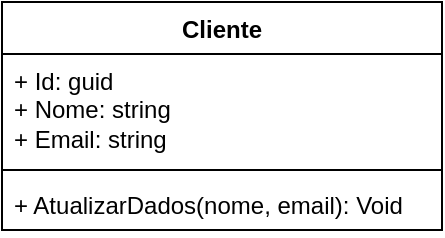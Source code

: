 <mxfile version="24.8.6">
  <diagram name="Página-1" id="H0WgbMXHnYCPD4TBw2dN">
    <mxGraphModel dx="1434" dy="746" grid="1" gridSize="10" guides="1" tooltips="1" connect="1" arrows="1" fold="1" page="1" pageScale="1" pageWidth="827" pageHeight="1169" math="0" shadow="0">
      <root>
        <mxCell id="0" />
        <mxCell id="1" parent="0" />
        <mxCell id="HAB68EaRPw-gxYM6THA2-1" value="Cliente" style="swimlane;fontStyle=1;align=center;verticalAlign=top;childLayout=stackLayout;horizontal=1;startSize=26;horizontalStack=0;resizeParent=1;resizeParentMax=0;resizeLast=0;collapsible=1;marginBottom=0;whiteSpace=wrap;html=1;" vertex="1" parent="1">
          <mxGeometry x="70" y="120" width="220" height="114" as="geometry" />
        </mxCell>
        <mxCell id="HAB68EaRPw-gxYM6THA2-2" value="+ Id: guid&lt;div&gt;+ Nome: string&lt;/div&gt;&lt;div&gt;+ Email: string&lt;/div&gt;" style="text;strokeColor=none;fillColor=none;align=left;verticalAlign=top;spacingLeft=4;spacingRight=4;overflow=hidden;rotatable=0;points=[[0,0.5],[1,0.5]];portConstraint=eastwest;whiteSpace=wrap;html=1;" vertex="1" parent="HAB68EaRPw-gxYM6THA2-1">
          <mxGeometry y="26" width="220" height="54" as="geometry" />
        </mxCell>
        <mxCell id="HAB68EaRPw-gxYM6THA2-3" value="" style="line;strokeWidth=1;fillColor=none;align=left;verticalAlign=middle;spacingTop=-1;spacingLeft=3;spacingRight=3;rotatable=0;labelPosition=right;points=[];portConstraint=eastwest;strokeColor=inherit;" vertex="1" parent="HAB68EaRPw-gxYM6THA2-1">
          <mxGeometry y="80" width="220" height="8" as="geometry" />
        </mxCell>
        <mxCell id="HAB68EaRPw-gxYM6THA2-4" value="+ AtualizarDados(nome, email): Void" style="text;strokeColor=none;fillColor=none;align=left;verticalAlign=top;spacingLeft=4;spacingRight=4;overflow=hidden;rotatable=0;points=[[0,0.5],[1,0.5]];portConstraint=eastwest;whiteSpace=wrap;html=1;" vertex="1" parent="HAB68EaRPw-gxYM6THA2-1">
          <mxGeometry y="88" width="220" height="26" as="geometry" />
        </mxCell>
      </root>
    </mxGraphModel>
  </diagram>
</mxfile>
